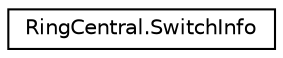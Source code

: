 digraph "Graphical Class Hierarchy"
{
 // LATEX_PDF_SIZE
  edge [fontname="Helvetica",fontsize="10",labelfontname="Helvetica",labelfontsize="10"];
  node [fontname="Helvetica",fontsize="10",shape=record];
  rankdir="LR";
  Node0 [label="RingCentral.SwitchInfo",height=0.2,width=0.4,color="black", fillcolor="white", style="filled",URL="$classRingCentral_1_1SwitchInfo.html",tooltip=" "];
}
